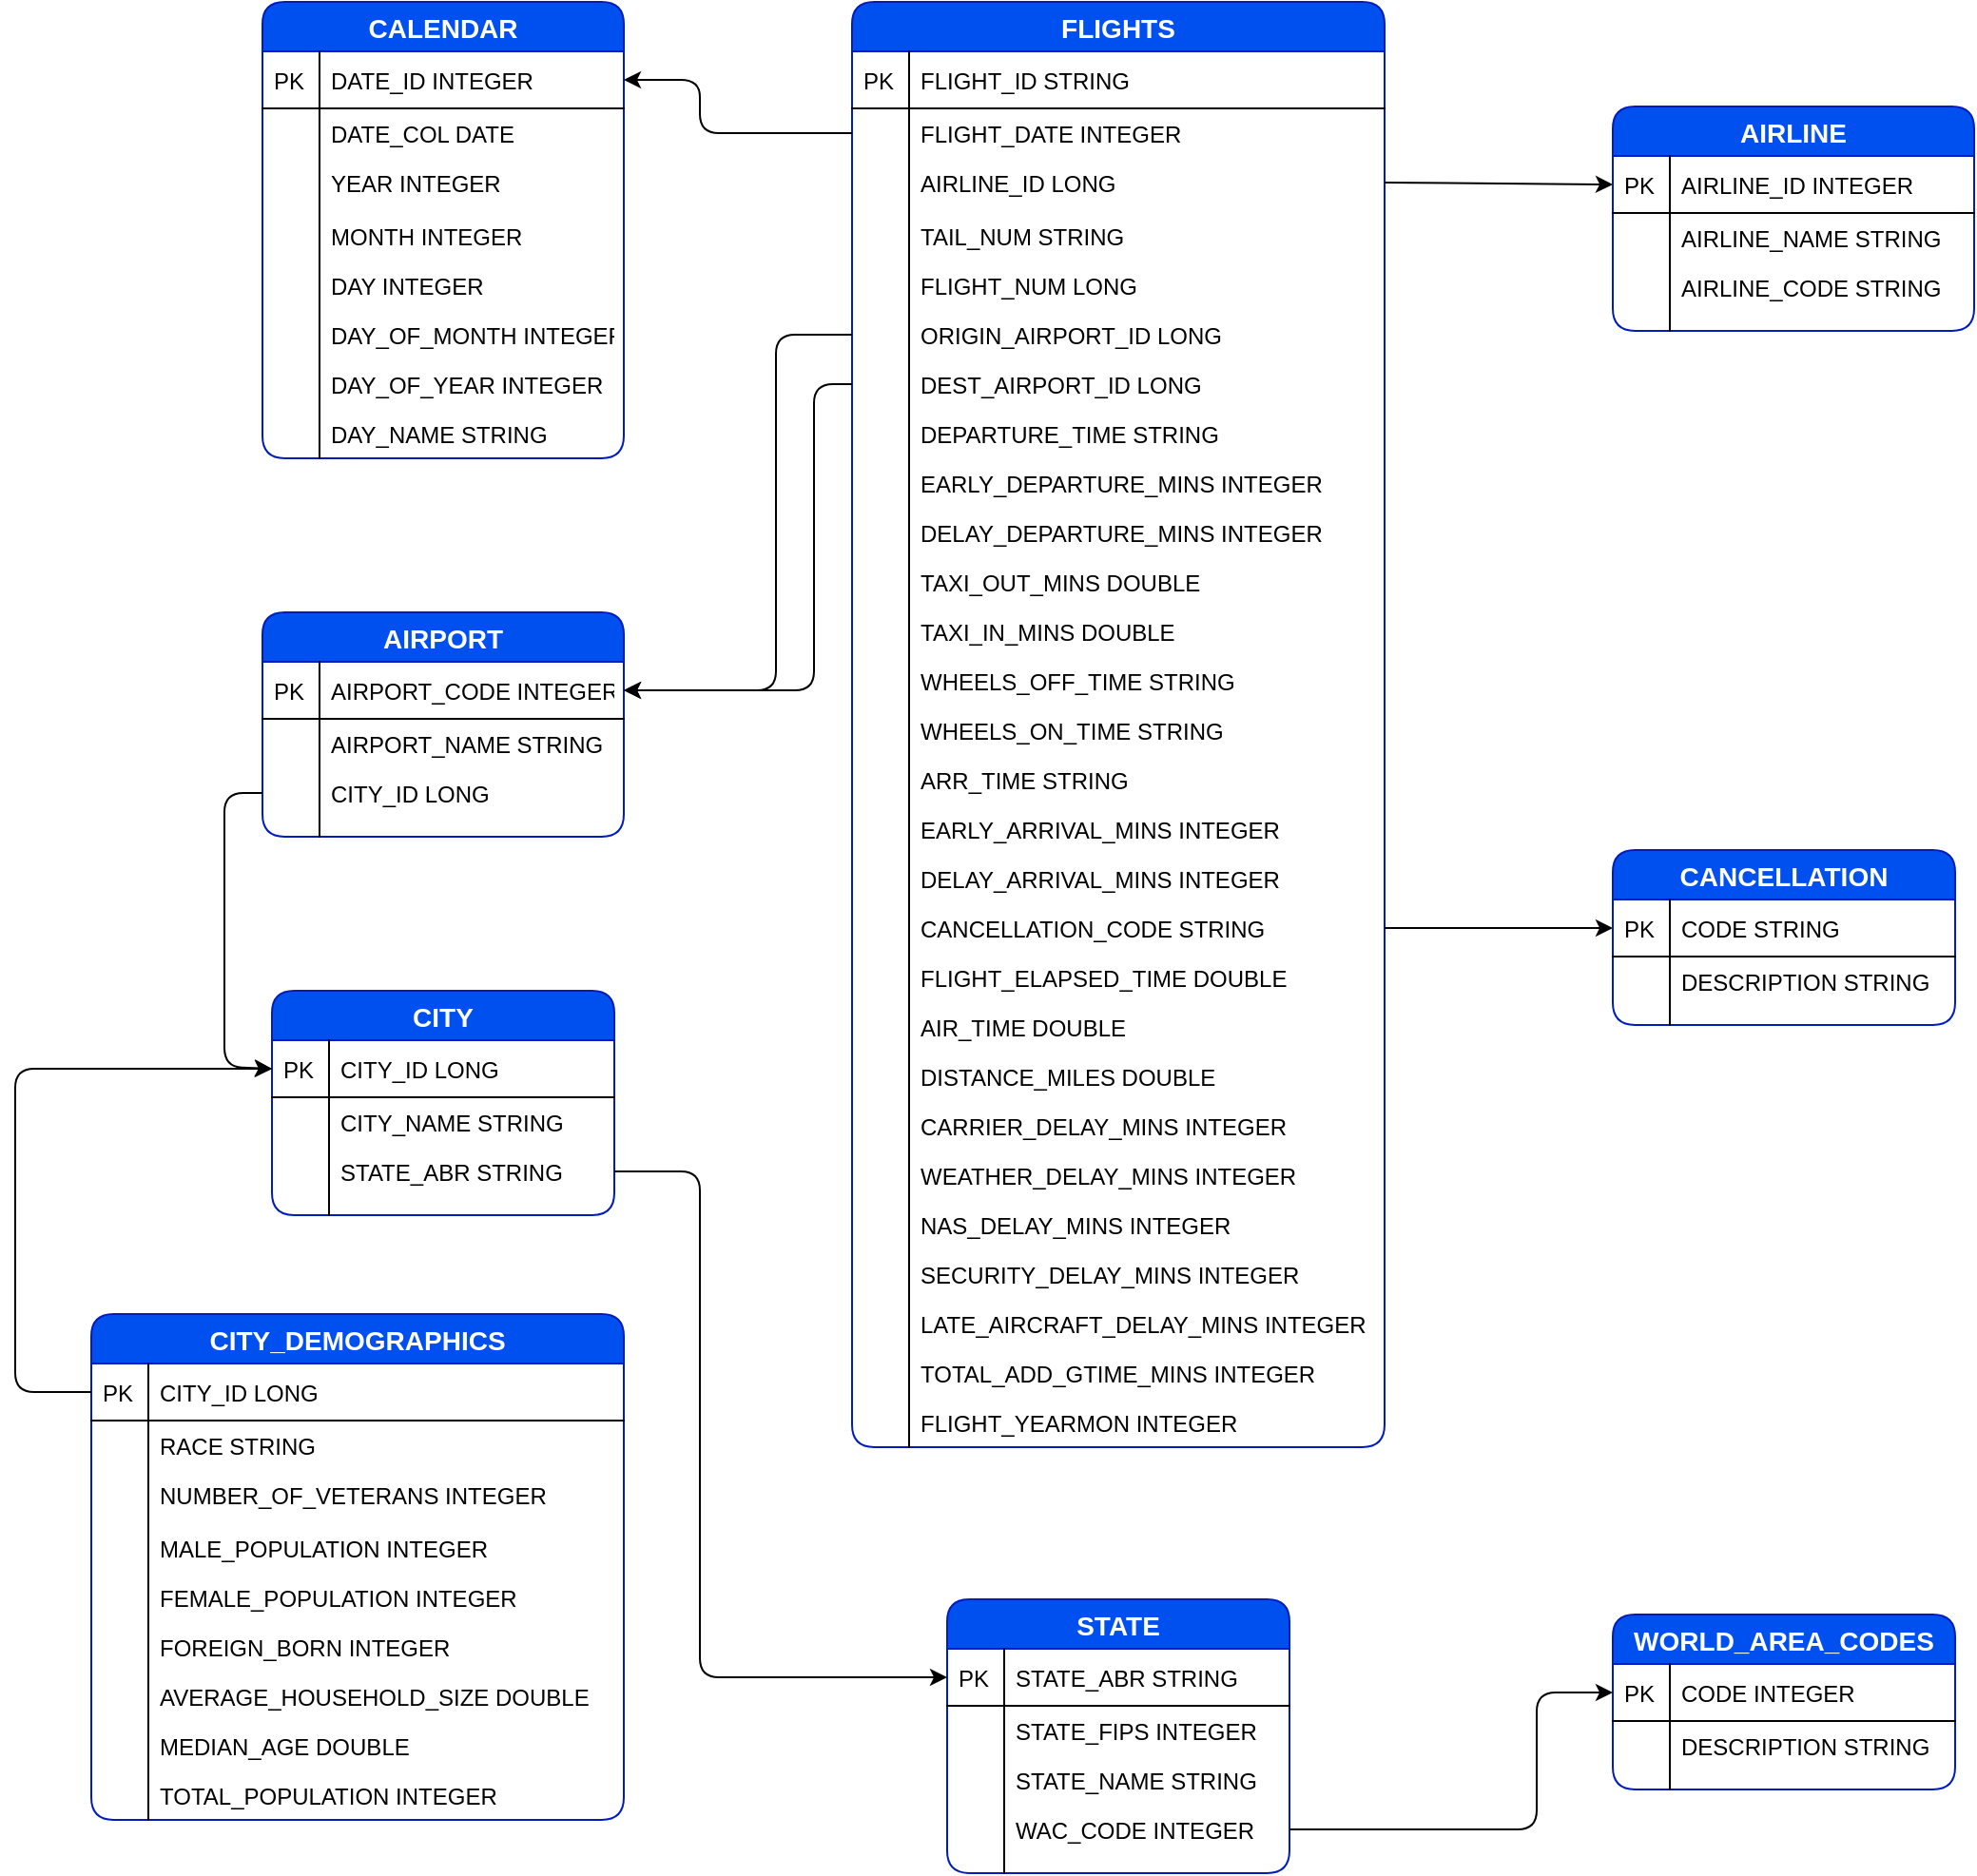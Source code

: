 <mxfile version="12.9.3" type="device"><diagram id="5zx5pg-6Ajo-8VSp6I19" name="Page-1"><mxGraphModel dx="2272" dy="762" grid="1" gridSize="10" guides="1" tooltips="1" connect="1" arrows="1" fold="1" page="1" pageScale="1" pageWidth="850" pageHeight="1100" math="0" shadow="0"><root><mxCell id="0"/><mxCell id="1" parent="0"/><mxCell id="4SJOAsOwFY450TILOnbg-50" value="CALENDAR" style="swimlane;fontStyle=1;childLayout=stackLayout;horizontal=1;startSize=26;horizontalStack=0;resizeParent=1;resizeParentMax=0;resizeLast=0;collapsible=1;marginBottom=0;align=center;fontSize=14;rounded=1;labelBackgroundColor=none;fillColor=#0050ef;strokeColor=#001DBC;fontColor=#ffffff;" vertex="1" parent="1"><mxGeometry x="-310" y="160" width="190" height="240" as="geometry"/></mxCell><mxCell id="4SJOAsOwFY450TILOnbg-51" value="DATE_ID INTEGER" style="shape=partialRectangle;top=0;left=0;right=0;bottom=1;align=left;verticalAlign=middle;fillColor=none;spacingLeft=34;spacingRight=4;overflow=hidden;rotatable=0;points=[[0,0.5],[1,0.5]];portConstraint=eastwest;dropTarget=0;fontStyle=0;fontSize=12;" vertex="1" parent="4SJOAsOwFY450TILOnbg-50"><mxGeometry y="26" width="190" height="30" as="geometry"/></mxCell><mxCell id="4SJOAsOwFY450TILOnbg-52" value="PK" style="shape=partialRectangle;top=0;left=0;bottom=0;fillColor=none;align=left;verticalAlign=middle;spacingLeft=4;spacingRight=4;overflow=hidden;rotatable=0;points=[];portConstraint=eastwest;part=1;fontSize=12;" vertex="1" connectable="0" parent="4SJOAsOwFY450TILOnbg-51"><mxGeometry width="30" height="30" as="geometry"/></mxCell><mxCell id="4SJOAsOwFY450TILOnbg-53" value="DATE_COL DATE" style="shape=partialRectangle;top=0;left=0;right=0;bottom=0;align=left;verticalAlign=top;fillColor=none;spacingLeft=34;spacingRight=4;overflow=hidden;rotatable=0;points=[[0,0.5],[1,0.5]];portConstraint=eastwest;dropTarget=0;fontSize=12;" vertex="1" parent="4SJOAsOwFY450TILOnbg-50"><mxGeometry y="56" width="190" height="26" as="geometry"/></mxCell><mxCell id="4SJOAsOwFY450TILOnbg-54" value="" style="shape=partialRectangle;top=0;left=0;bottom=0;fillColor=none;align=left;verticalAlign=top;spacingLeft=4;spacingRight=4;overflow=hidden;rotatable=0;points=[];portConstraint=eastwest;part=1;fontSize=12;" vertex="1" connectable="0" parent="4SJOAsOwFY450TILOnbg-53"><mxGeometry width="30" height="26" as="geometry"/></mxCell><mxCell id="4SJOAsOwFY450TILOnbg-55" value="YEAR INTEGER" style="shape=partialRectangle;top=0;left=0;right=0;bottom=0;align=left;verticalAlign=top;fillColor=none;spacingLeft=34;spacingRight=4;overflow=hidden;rotatable=0;points=[[0,0.5],[1,0.5]];portConstraint=eastwest;dropTarget=0;fontSize=12;" vertex="1" parent="4SJOAsOwFY450TILOnbg-50"><mxGeometry y="82" width="190" height="26" as="geometry"/></mxCell><mxCell id="4SJOAsOwFY450TILOnbg-56" value="" style="shape=partialRectangle;top=0;left=0;bottom=0;fillColor=none;align=left;verticalAlign=top;spacingLeft=4;spacingRight=4;overflow=hidden;rotatable=0;points=[];portConstraint=eastwest;part=1;fontSize=12;" vertex="1" connectable="0" parent="4SJOAsOwFY450TILOnbg-55"><mxGeometry width="30" height="26" as="geometry"/></mxCell><mxCell id="4SJOAsOwFY450TILOnbg-57" value="" style="shape=partialRectangle;top=0;left=0;right=0;bottom=0;align=left;verticalAlign=top;fillColor=none;spacingLeft=34;spacingRight=4;overflow=hidden;rotatable=0;points=[[0,0.5],[1,0.5]];portConstraint=eastwest;dropTarget=0;fontSize=12;" vertex="1" parent="4SJOAsOwFY450TILOnbg-50"><mxGeometry y="108" width="190" height="2" as="geometry"/></mxCell><mxCell id="4SJOAsOwFY450TILOnbg-58" value="" style="shape=partialRectangle;top=0;left=0;bottom=0;fillColor=none;align=left;verticalAlign=top;spacingLeft=4;spacingRight=4;overflow=hidden;rotatable=0;points=[];portConstraint=eastwest;part=1;fontSize=12;" vertex="1" connectable="0" parent="4SJOAsOwFY450TILOnbg-57"><mxGeometry width="30" height="2" as="geometry"/></mxCell><mxCell id="4SJOAsOwFY450TILOnbg-59" value="MONTH INTEGER" style="shape=partialRectangle;top=0;left=0;right=0;bottom=0;align=left;verticalAlign=top;fillColor=none;spacingLeft=34;spacingRight=4;overflow=hidden;rotatable=0;points=[[0,0.5],[1,0.5]];portConstraint=eastwest;dropTarget=0;fontSize=12;" vertex="1" parent="4SJOAsOwFY450TILOnbg-50"><mxGeometry y="110" width="190" height="26" as="geometry"/></mxCell><mxCell id="4SJOAsOwFY450TILOnbg-60" value="" style="shape=partialRectangle;top=0;left=0;bottom=0;fillColor=none;align=left;verticalAlign=top;spacingLeft=4;spacingRight=4;overflow=hidden;rotatable=0;points=[];portConstraint=eastwest;part=1;fontSize=12;" vertex="1" connectable="0" parent="4SJOAsOwFY450TILOnbg-59"><mxGeometry width="30" height="26" as="geometry"/></mxCell><mxCell id="4SJOAsOwFY450TILOnbg-61" value="DAY INTEGER" style="shape=partialRectangle;top=0;left=0;right=0;bottom=0;align=left;verticalAlign=top;fillColor=none;spacingLeft=34;spacingRight=4;overflow=hidden;rotatable=0;points=[[0,0.5],[1,0.5]];portConstraint=eastwest;dropTarget=0;fontSize=12;" vertex="1" parent="4SJOAsOwFY450TILOnbg-50"><mxGeometry y="136" width="190" height="26" as="geometry"/></mxCell><mxCell id="4SJOAsOwFY450TILOnbg-62" value="" style="shape=partialRectangle;top=0;left=0;bottom=0;fillColor=none;align=left;verticalAlign=top;spacingLeft=4;spacingRight=4;overflow=hidden;rotatable=0;points=[];portConstraint=eastwest;part=1;fontSize=12;" vertex="1" connectable="0" parent="4SJOAsOwFY450TILOnbg-61"><mxGeometry width="30" height="26" as="geometry"/></mxCell><mxCell id="4SJOAsOwFY450TILOnbg-63" value="DAY_OF_MONTH INTEGER" style="shape=partialRectangle;top=0;left=0;right=0;bottom=0;align=left;verticalAlign=top;fillColor=none;spacingLeft=34;spacingRight=4;overflow=hidden;rotatable=0;points=[[0,0.5],[1,0.5]];portConstraint=eastwest;dropTarget=0;fontSize=12;" vertex="1" parent="4SJOAsOwFY450TILOnbg-50"><mxGeometry y="162" width="190" height="26" as="geometry"/></mxCell><mxCell id="4SJOAsOwFY450TILOnbg-64" value="" style="shape=partialRectangle;top=0;left=0;bottom=0;fillColor=none;align=left;verticalAlign=top;spacingLeft=4;spacingRight=4;overflow=hidden;rotatable=0;points=[];portConstraint=eastwest;part=1;fontSize=12;" vertex="1" connectable="0" parent="4SJOAsOwFY450TILOnbg-63"><mxGeometry width="30" height="26" as="geometry"/></mxCell><mxCell id="4SJOAsOwFY450TILOnbg-65" value="DAY_OF_YEAR INTEGER" style="shape=partialRectangle;top=0;left=0;right=0;bottom=0;align=left;verticalAlign=top;fillColor=none;spacingLeft=34;spacingRight=4;overflow=hidden;rotatable=0;points=[[0,0.5],[1,0.5]];portConstraint=eastwest;dropTarget=0;fontSize=12;" vertex="1" parent="4SJOAsOwFY450TILOnbg-50"><mxGeometry y="188" width="190" height="26" as="geometry"/></mxCell><mxCell id="4SJOAsOwFY450TILOnbg-66" value="" style="shape=partialRectangle;top=0;left=0;bottom=0;fillColor=none;align=left;verticalAlign=top;spacingLeft=4;spacingRight=4;overflow=hidden;rotatable=0;points=[];portConstraint=eastwest;part=1;fontSize=12;" vertex="1" connectable="0" parent="4SJOAsOwFY450TILOnbg-65"><mxGeometry width="30" height="26" as="geometry"/></mxCell><mxCell id="4SJOAsOwFY450TILOnbg-67" value="DAY_NAME STRING" style="shape=partialRectangle;top=0;left=0;right=0;bottom=0;align=left;verticalAlign=top;fillColor=none;spacingLeft=34;spacingRight=4;overflow=hidden;rotatable=0;points=[[0,0.5],[1,0.5]];portConstraint=eastwest;dropTarget=0;fontSize=12;" vertex="1" parent="4SJOAsOwFY450TILOnbg-50"><mxGeometry y="214" width="190" height="26" as="geometry"/></mxCell><mxCell id="4SJOAsOwFY450TILOnbg-68" value="" style="shape=partialRectangle;top=0;left=0;bottom=0;fillColor=none;align=left;verticalAlign=top;spacingLeft=4;spacingRight=4;overflow=hidden;rotatable=0;points=[];portConstraint=eastwest;part=1;fontSize=12;" vertex="1" connectable="0" parent="4SJOAsOwFY450TILOnbg-67"><mxGeometry width="30" height="26" as="geometry"/></mxCell><mxCell id="4SJOAsOwFY450TILOnbg-90" value="FLIGHTS" style="swimlane;fontStyle=1;childLayout=stackLayout;horizontal=1;startSize=26;horizontalStack=0;resizeParent=1;resizeParentMax=0;resizeLast=0;collapsible=1;marginBottom=0;align=center;fontSize=14;rounded=1;labelBackgroundColor=none;fillColor=#0050ef;strokeColor=#001DBC;fontColor=#ffffff;" vertex="1" parent="1"><mxGeometry y="160" width="280" height="760" as="geometry"/></mxCell><mxCell id="4SJOAsOwFY450TILOnbg-91" value="FLIGHT_ID STRING" style="shape=partialRectangle;top=0;left=0;right=0;bottom=1;align=left;verticalAlign=middle;fillColor=none;spacingLeft=34;spacingRight=4;overflow=hidden;rotatable=0;points=[[0,0.5],[1,0.5]];portConstraint=eastwest;dropTarget=0;fontStyle=0;fontSize=12;" vertex="1" parent="4SJOAsOwFY450TILOnbg-90"><mxGeometry y="26" width="280" height="30" as="geometry"/></mxCell><mxCell id="4SJOAsOwFY450TILOnbg-92" value="PK" style="shape=partialRectangle;top=0;left=0;bottom=0;fillColor=none;align=left;verticalAlign=middle;spacingLeft=4;spacingRight=4;overflow=hidden;rotatable=0;points=[];portConstraint=eastwest;part=1;fontSize=12;" vertex="1" connectable="0" parent="4SJOAsOwFY450TILOnbg-91"><mxGeometry width="30" height="30" as="geometry"/></mxCell><mxCell id="4SJOAsOwFY450TILOnbg-93" value="FLIGHT_DATE INTEGER" style="shape=partialRectangle;top=0;left=0;right=0;bottom=0;align=left;verticalAlign=top;fillColor=none;spacingLeft=34;spacingRight=4;overflow=hidden;rotatable=0;points=[[0,0.5],[1,0.5]];portConstraint=eastwest;dropTarget=0;fontSize=12;" vertex="1" parent="4SJOAsOwFY450TILOnbg-90"><mxGeometry y="56" width="280" height="26" as="geometry"/></mxCell><mxCell id="4SJOAsOwFY450TILOnbg-94" value="" style="shape=partialRectangle;top=0;left=0;bottom=0;fillColor=none;align=left;verticalAlign=top;spacingLeft=4;spacingRight=4;overflow=hidden;rotatable=0;points=[];portConstraint=eastwest;part=1;fontSize=12;" vertex="1" connectable="0" parent="4SJOAsOwFY450TILOnbg-93"><mxGeometry width="30" height="26" as="geometry"/></mxCell><mxCell id="4SJOAsOwFY450TILOnbg-95" value="AIRLINE_ID LONG" style="shape=partialRectangle;top=0;left=0;right=0;bottom=0;align=left;verticalAlign=top;fillColor=none;spacingLeft=34;spacingRight=4;overflow=hidden;rotatable=0;points=[[0,0.5],[1,0.5]];portConstraint=eastwest;dropTarget=0;fontSize=12;" vertex="1" parent="4SJOAsOwFY450TILOnbg-90"><mxGeometry y="82" width="280" height="26" as="geometry"/></mxCell><mxCell id="4SJOAsOwFY450TILOnbg-96" value="" style="shape=partialRectangle;top=0;left=0;bottom=0;fillColor=none;align=left;verticalAlign=top;spacingLeft=4;spacingRight=4;overflow=hidden;rotatable=0;points=[];portConstraint=eastwest;part=1;fontSize=12;" vertex="1" connectable="0" parent="4SJOAsOwFY450TILOnbg-95"><mxGeometry width="30" height="26" as="geometry"/></mxCell><mxCell id="4SJOAsOwFY450TILOnbg-97" value="" style="shape=partialRectangle;top=0;left=0;right=0;bottom=0;align=left;verticalAlign=top;fillColor=none;spacingLeft=34;spacingRight=4;overflow=hidden;rotatable=0;points=[[0,0.5],[1,0.5]];portConstraint=eastwest;dropTarget=0;fontSize=12;" vertex="1" parent="4SJOAsOwFY450TILOnbg-90"><mxGeometry y="108" width="280" height="2" as="geometry"/></mxCell><mxCell id="4SJOAsOwFY450TILOnbg-98" value="" style="shape=partialRectangle;top=0;left=0;bottom=0;fillColor=none;align=left;verticalAlign=top;spacingLeft=4;spacingRight=4;overflow=hidden;rotatable=0;points=[];portConstraint=eastwest;part=1;fontSize=12;" vertex="1" connectable="0" parent="4SJOAsOwFY450TILOnbg-97"><mxGeometry width="30" height="2" as="geometry"/></mxCell><mxCell id="4SJOAsOwFY450TILOnbg-99" value="TAIL_NUM STRING" style="shape=partialRectangle;top=0;left=0;right=0;bottom=0;align=left;verticalAlign=top;fillColor=none;spacingLeft=34;spacingRight=4;overflow=hidden;rotatable=0;points=[[0,0.5],[1,0.5]];portConstraint=eastwest;dropTarget=0;fontSize=12;" vertex="1" parent="4SJOAsOwFY450TILOnbg-90"><mxGeometry y="110" width="280" height="26" as="geometry"/></mxCell><mxCell id="4SJOAsOwFY450TILOnbg-100" value="" style="shape=partialRectangle;top=0;left=0;bottom=0;fillColor=none;align=left;verticalAlign=top;spacingLeft=4;spacingRight=4;overflow=hidden;rotatable=0;points=[];portConstraint=eastwest;part=1;fontSize=12;" vertex="1" connectable="0" parent="4SJOAsOwFY450TILOnbg-99"><mxGeometry width="30" height="26" as="geometry"/></mxCell><mxCell id="4SJOAsOwFY450TILOnbg-101" value="FLIGHT_NUM LONG" style="shape=partialRectangle;top=0;left=0;right=0;bottom=0;align=left;verticalAlign=top;fillColor=none;spacingLeft=34;spacingRight=4;overflow=hidden;rotatable=0;points=[[0,0.5],[1,0.5]];portConstraint=eastwest;dropTarget=0;fontSize=12;" vertex="1" parent="4SJOAsOwFY450TILOnbg-90"><mxGeometry y="136" width="280" height="26" as="geometry"/></mxCell><mxCell id="4SJOAsOwFY450TILOnbg-102" value="" style="shape=partialRectangle;top=0;left=0;bottom=0;fillColor=none;align=left;verticalAlign=top;spacingLeft=4;spacingRight=4;overflow=hidden;rotatable=0;points=[];portConstraint=eastwest;part=1;fontSize=12;" vertex="1" connectable="0" parent="4SJOAsOwFY450TILOnbg-101"><mxGeometry width="30" height="26" as="geometry"/></mxCell><mxCell id="4SJOAsOwFY450TILOnbg-103" value="ORIGIN_AIRPORT_ID LONG" style="shape=partialRectangle;top=0;left=0;right=0;bottom=0;align=left;verticalAlign=top;fillColor=none;spacingLeft=34;spacingRight=4;overflow=hidden;rotatable=0;points=[[0,0.5],[1,0.5]];portConstraint=eastwest;dropTarget=0;fontSize=12;" vertex="1" parent="4SJOAsOwFY450TILOnbg-90"><mxGeometry y="162" width="280" height="26" as="geometry"/></mxCell><mxCell id="4SJOAsOwFY450TILOnbg-104" value="" style="shape=partialRectangle;top=0;left=0;bottom=0;fillColor=none;align=left;verticalAlign=top;spacingLeft=4;spacingRight=4;overflow=hidden;rotatable=0;points=[];portConstraint=eastwest;part=1;fontSize=12;" vertex="1" connectable="0" parent="4SJOAsOwFY450TILOnbg-103"><mxGeometry width="30" height="26" as="geometry"/></mxCell><mxCell id="4SJOAsOwFY450TILOnbg-105" value="DEST_AIRPORT_ID LONG" style="shape=partialRectangle;top=0;left=0;right=0;bottom=0;align=left;verticalAlign=top;fillColor=none;spacingLeft=34;spacingRight=4;overflow=hidden;rotatable=0;points=[[0,0.5],[1,0.5]];portConstraint=eastwest;dropTarget=0;fontSize=12;" vertex="1" parent="4SJOAsOwFY450TILOnbg-90"><mxGeometry y="188" width="280" height="26" as="geometry"/></mxCell><mxCell id="4SJOAsOwFY450TILOnbg-106" value="" style="shape=partialRectangle;top=0;left=0;bottom=0;fillColor=none;align=left;verticalAlign=top;spacingLeft=4;spacingRight=4;overflow=hidden;rotatable=0;points=[];portConstraint=eastwest;part=1;fontSize=12;" vertex="1" connectable="0" parent="4SJOAsOwFY450TILOnbg-105"><mxGeometry width="30" height="26" as="geometry"/></mxCell><mxCell id="4SJOAsOwFY450TILOnbg-107" value="DEPARTURE_TIME STRING" style="shape=partialRectangle;top=0;left=0;right=0;bottom=0;align=left;verticalAlign=top;fillColor=none;spacingLeft=34;spacingRight=4;overflow=hidden;rotatable=0;points=[[0,0.5],[1,0.5]];portConstraint=eastwest;dropTarget=0;fontSize=12;" vertex="1" parent="4SJOAsOwFY450TILOnbg-90"><mxGeometry y="214" width="280" height="26" as="geometry"/></mxCell><mxCell id="4SJOAsOwFY450TILOnbg-108" value="" style="shape=partialRectangle;top=0;left=0;bottom=0;fillColor=none;align=left;verticalAlign=top;spacingLeft=4;spacingRight=4;overflow=hidden;rotatable=0;points=[];portConstraint=eastwest;part=1;fontSize=12;" vertex="1" connectable="0" parent="4SJOAsOwFY450TILOnbg-107"><mxGeometry width="30" height="26" as="geometry"/></mxCell><mxCell id="4SJOAsOwFY450TILOnbg-109" value="EARLY_DEPARTURE_MINS INTEGER" style="shape=partialRectangle;top=0;left=0;right=0;bottom=0;align=left;verticalAlign=top;fillColor=none;spacingLeft=34;spacingRight=4;overflow=hidden;rotatable=0;points=[[0,0.5],[1,0.5]];portConstraint=eastwest;dropTarget=0;fontSize=12;" vertex="1" parent="4SJOAsOwFY450TILOnbg-90"><mxGeometry y="240" width="280" height="26" as="geometry"/></mxCell><mxCell id="4SJOAsOwFY450TILOnbg-110" value="" style="shape=partialRectangle;top=0;left=0;bottom=0;fillColor=none;align=left;verticalAlign=top;spacingLeft=4;spacingRight=4;overflow=hidden;rotatable=0;points=[];portConstraint=eastwest;part=1;fontSize=12;" vertex="1" connectable="0" parent="4SJOAsOwFY450TILOnbg-109"><mxGeometry width="30" height="26" as="geometry"/></mxCell><mxCell id="4SJOAsOwFY450TILOnbg-132" value="DELAY_DEPARTURE_MINS INTEGER" style="shape=partialRectangle;top=0;left=0;right=0;bottom=0;align=left;verticalAlign=top;fillColor=none;spacingLeft=34;spacingRight=4;overflow=hidden;rotatable=0;points=[[0,0.5],[1,0.5]];portConstraint=eastwest;dropTarget=0;fontSize=12;" vertex="1" parent="4SJOAsOwFY450TILOnbg-90"><mxGeometry y="266" width="280" height="26" as="geometry"/></mxCell><mxCell id="4SJOAsOwFY450TILOnbg-133" value="" style="shape=partialRectangle;top=0;left=0;bottom=0;fillColor=none;align=left;verticalAlign=top;spacingLeft=4;spacingRight=4;overflow=hidden;rotatable=0;points=[];portConstraint=eastwest;part=1;fontSize=12;" vertex="1" connectable="0" parent="4SJOAsOwFY450TILOnbg-132"><mxGeometry width="30" height="26" as="geometry"/></mxCell><mxCell id="4SJOAsOwFY450TILOnbg-134" value="TAXI_OUT_MINS DOUBLE" style="shape=partialRectangle;top=0;left=0;right=0;bottom=0;align=left;verticalAlign=top;fillColor=none;spacingLeft=34;spacingRight=4;overflow=hidden;rotatable=0;points=[[0,0.5],[1,0.5]];portConstraint=eastwest;dropTarget=0;fontSize=12;" vertex="1" parent="4SJOAsOwFY450TILOnbg-90"><mxGeometry y="292" width="280" height="26" as="geometry"/></mxCell><mxCell id="4SJOAsOwFY450TILOnbg-135" value="" style="shape=partialRectangle;top=0;left=0;bottom=0;fillColor=none;align=left;verticalAlign=top;spacingLeft=4;spacingRight=4;overflow=hidden;rotatable=0;points=[];portConstraint=eastwest;part=1;fontSize=12;" vertex="1" connectable="0" parent="4SJOAsOwFY450TILOnbg-134"><mxGeometry width="30" height="26" as="geometry"/></mxCell><mxCell id="4SJOAsOwFY450TILOnbg-136" value="TAXI_IN_MINS DOUBLE" style="shape=partialRectangle;top=0;left=0;right=0;bottom=0;align=left;verticalAlign=top;fillColor=none;spacingLeft=34;spacingRight=4;overflow=hidden;rotatable=0;points=[[0,0.5],[1,0.5]];portConstraint=eastwest;dropTarget=0;fontSize=12;" vertex="1" parent="4SJOAsOwFY450TILOnbg-90"><mxGeometry y="318" width="280" height="26" as="geometry"/></mxCell><mxCell id="4SJOAsOwFY450TILOnbg-137" value="" style="shape=partialRectangle;top=0;left=0;bottom=0;fillColor=none;align=left;verticalAlign=top;spacingLeft=4;spacingRight=4;overflow=hidden;rotatable=0;points=[];portConstraint=eastwest;part=1;fontSize=12;" vertex="1" connectable="0" parent="4SJOAsOwFY450TILOnbg-136"><mxGeometry width="30" height="26" as="geometry"/></mxCell><mxCell id="4SJOAsOwFY450TILOnbg-138" value="WHEELS_OFF_TIME STRING" style="shape=partialRectangle;top=0;left=0;right=0;bottom=0;align=left;verticalAlign=top;fillColor=none;spacingLeft=34;spacingRight=4;overflow=hidden;rotatable=0;points=[[0,0.5],[1,0.5]];portConstraint=eastwest;dropTarget=0;fontSize=12;" vertex="1" parent="4SJOAsOwFY450TILOnbg-90"><mxGeometry y="344" width="280" height="26" as="geometry"/></mxCell><mxCell id="4SJOAsOwFY450TILOnbg-139" value="" style="shape=partialRectangle;top=0;left=0;bottom=0;fillColor=none;align=left;verticalAlign=top;spacingLeft=4;spacingRight=4;overflow=hidden;rotatable=0;points=[];portConstraint=eastwest;part=1;fontSize=12;" vertex="1" connectable="0" parent="4SJOAsOwFY450TILOnbg-138"><mxGeometry width="30" height="26" as="geometry"/></mxCell><mxCell id="4SJOAsOwFY450TILOnbg-140" value="WHEELS_ON_TIME STRING" style="shape=partialRectangle;top=0;left=0;right=0;bottom=0;align=left;verticalAlign=top;fillColor=none;spacingLeft=34;spacingRight=4;overflow=hidden;rotatable=0;points=[[0,0.5],[1,0.5]];portConstraint=eastwest;dropTarget=0;fontSize=12;" vertex="1" parent="4SJOAsOwFY450TILOnbg-90"><mxGeometry y="370" width="280" height="26" as="geometry"/></mxCell><mxCell id="4SJOAsOwFY450TILOnbg-141" value="" style="shape=partialRectangle;top=0;left=0;bottom=0;fillColor=none;align=left;verticalAlign=top;spacingLeft=4;spacingRight=4;overflow=hidden;rotatable=0;points=[];portConstraint=eastwest;part=1;fontSize=12;" vertex="1" connectable="0" parent="4SJOAsOwFY450TILOnbg-140"><mxGeometry width="30" height="26" as="geometry"/></mxCell><mxCell id="4SJOAsOwFY450TILOnbg-142" value="ARR_TIME STRING" style="shape=partialRectangle;top=0;left=0;right=0;bottom=0;align=left;verticalAlign=top;fillColor=none;spacingLeft=34;spacingRight=4;overflow=hidden;rotatable=0;points=[[0,0.5],[1,0.5]];portConstraint=eastwest;dropTarget=0;fontSize=12;" vertex="1" parent="4SJOAsOwFY450TILOnbg-90"><mxGeometry y="396" width="280" height="26" as="geometry"/></mxCell><mxCell id="4SJOAsOwFY450TILOnbg-143" value="" style="shape=partialRectangle;top=0;left=0;bottom=0;fillColor=none;align=left;verticalAlign=top;spacingLeft=4;spacingRight=4;overflow=hidden;rotatable=0;points=[];portConstraint=eastwest;part=1;fontSize=12;" vertex="1" connectable="0" parent="4SJOAsOwFY450TILOnbg-142"><mxGeometry width="30" height="26" as="geometry"/></mxCell><mxCell id="4SJOAsOwFY450TILOnbg-144" value="EARLY_ARRIVAL_MINS INTEGER" style="shape=partialRectangle;top=0;left=0;right=0;bottom=0;align=left;verticalAlign=top;fillColor=none;spacingLeft=34;spacingRight=4;overflow=hidden;rotatable=0;points=[[0,0.5],[1,0.5]];portConstraint=eastwest;dropTarget=0;fontSize=12;" vertex="1" parent="4SJOAsOwFY450TILOnbg-90"><mxGeometry y="422" width="280" height="26" as="geometry"/></mxCell><mxCell id="4SJOAsOwFY450TILOnbg-145" value="" style="shape=partialRectangle;top=0;left=0;bottom=0;fillColor=none;align=left;verticalAlign=top;spacingLeft=4;spacingRight=4;overflow=hidden;rotatable=0;points=[];portConstraint=eastwest;part=1;fontSize=12;" vertex="1" connectable="0" parent="4SJOAsOwFY450TILOnbg-144"><mxGeometry width="30" height="26" as="geometry"/></mxCell><mxCell id="4SJOAsOwFY450TILOnbg-146" value="DELAY_ARRIVAL_MINS INTEGER" style="shape=partialRectangle;top=0;left=0;right=0;bottom=0;align=left;verticalAlign=top;fillColor=none;spacingLeft=34;spacingRight=4;overflow=hidden;rotatable=0;points=[[0,0.5],[1,0.5]];portConstraint=eastwest;dropTarget=0;fontSize=12;" vertex="1" parent="4SJOAsOwFY450TILOnbg-90"><mxGeometry y="448" width="280" height="26" as="geometry"/></mxCell><mxCell id="4SJOAsOwFY450TILOnbg-147" value="" style="shape=partialRectangle;top=0;left=0;bottom=0;fillColor=none;align=left;verticalAlign=top;spacingLeft=4;spacingRight=4;overflow=hidden;rotatable=0;points=[];portConstraint=eastwest;part=1;fontSize=12;" vertex="1" connectable="0" parent="4SJOAsOwFY450TILOnbg-146"><mxGeometry width="30" height="26" as="geometry"/></mxCell><mxCell id="4SJOAsOwFY450TILOnbg-148" value="CANCELLATION_CODE STRING" style="shape=partialRectangle;top=0;left=0;right=0;bottom=0;align=left;verticalAlign=top;fillColor=none;spacingLeft=34;spacingRight=4;overflow=hidden;rotatable=0;points=[[0,0.5],[1,0.5]];portConstraint=eastwest;dropTarget=0;fontSize=12;" vertex="1" parent="4SJOAsOwFY450TILOnbg-90"><mxGeometry y="474" width="280" height="26" as="geometry"/></mxCell><mxCell id="4SJOAsOwFY450TILOnbg-149" value="" style="shape=partialRectangle;top=0;left=0;bottom=0;fillColor=none;align=left;verticalAlign=top;spacingLeft=4;spacingRight=4;overflow=hidden;rotatable=0;points=[];portConstraint=eastwest;part=1;fontSize=12;" vertex="1" connectable="0" parent="4SJOAsOwFY450TILOnbg-148"><mxGeometry width="30" height="26" as="geometry"/></mxCell><mxCell id="4SJOAsOwFY450TILOnbg-150" value="FLIGHT_ELAPSED_TIME DOUBLE" style="shape=partialRectangle;top=0;left=0;right=0;bottom=0;align=left;verticalAlign=top;fillColor=none;spacingLeft=34;spacingRight=4;overflow=hidden;rotatable=0;points=[[0,0.5],[1,0.5]];portConstraint=eastwest;dropTarget=0;fontSize=12;" vertex="1" parent="4SJOAsOwFY450TILOnbg-90"><mxGeometry y="500" width="280" height="26" as="geometry"/></mxCell><mxCell id="4SJOAsOwFY450TILOnbg-151" value="" style="shape=partialRectangle;top=0;left=0;bottom=0;fillColor=none;align=left;verticalAlign=top;spacingLeft=4;spacingRight=4;overflow=hidden;rotatable=0;points=[];portConstraint=eastwest;part=1;fontSize=12;" vertex="1" connectable="0" parent="4SJOAsOwFY450TILOnbg-150"><mxGeometry width="30" height="26" as="geometry"/></mxCell><mxCell id="4SJOAsOwFY450TILOnbg-152" value="AIR_TIME DOUBLE" style="shape=partialRectangle;top=0;left=0;right=0;bottom=0;align=left;verticalAlign=top;fillColor=none;spacingLeft=34;spacingRight=4;overflow=hidden;rotatable=0;points=[[0,0.5],[1,0.5]];portConstraint=eastwest;dropTarget=0;fontSize=12;" vertex="1" parent="4SJOAsOwFY450TILOnbg-90"><mxGeometry y="526" width="280" height="26" as="geometry"/></mxCell><mxCell id="4SJOAsOwFY450TILOnbg-153" value="" style="shape=partialRectangle;top=0;left=0;bottom=0;fillColor=none;align=left;verticalAlign=top;spacingLeft=4;spacingRight=4;overflow=hidden;rotatable=0;points=[];portConstraint=eastwest;part=1;fontSize=12;" vertex="1" connectable="0" parent="4SJOAsOwFY450TILOnbg-152"><mxGeometry width="30" height="26" as="geometry"/></mxCell><mxCell id="4SJOAsOwFY450TILOnbg-154" value="DISTANCE_MILES DOUBLE" style="shape=partialRectangle;top=0;left=0;right=0;bottom=0;align=left;verticalAlign=top;fillColor=none;spacingLeft=34;spacingRight=4;overflow=hidden;rotatable=0;points=[[0,0.5],[1,0.5]];portConstraint=eastwest;dropTarget=0;fontSize=12;" vertex="1" parent="4SJOAsOwFY450TILOnbg-90"><mxGeometry y="552" width="280" height="26" as="geometry"/></mxCell><mxCell id="4SJOAsOwFY450TILOnbg-155" value="" style="shape=partialRectangle;top=0;left=0;bottom=0;fillColor=none;align=left;verticalAlign=top;spacingLeft=4;spacingRight=4;overflow=hidden;rotatable=0;points=[];portConstraint=eastwest;part=1;fontSize=12;" vertex="1" connectable="0" parent="4SJOAsOwFY450TILOnbg-154"><mxGeometry width="30" height="26" as="geometry"/></mxCell><mxCell id="4SJOAsOwFY450TILOnbg-156" value="CARRIER_DELAY_MINS INTEGER" style="shape=partialRectangle;top=0;left=0;right=0;bottom=0;align=left;verticalAlign=top;fillColor=none;spacingLeft=34;spacingRight=4;overflow=hidden;rotatable=0;points=[[0,0.5],[1,0.5]];portConstraint=eastwest;dropTarget=0;fontSize=12;" vertex="1" parent="4SJOAsOwFY450TILOnbg-90"><mxGeometry y="578" width="280" height="26" as="geometry"/></mxCell><mxCell id="4SJOAsOwFY450TILOnbg-157" value="" style="shape=partialRectangle;top=0;left=0;bottom=0;fillColor=none;align=left;verticalAlign=top;spacingLeft=4;spacingRight=4;overflow=hidden;rotatable=0;points=[];portConstraint=eastwest;part=1;fontSize=12;" vertex="1" connectable="0" parent="4SJOAsOwFY450TILOnbg-156"><mxGeometry width="30" height="26" as="geometry"/></mxCell><mxCell id="4SJOAsOwFY450TILOnbg-158" value="WEATHER_DELAY_MINS INTEGER" style="shape=partialRectangle;top=0;left=0;right=0;bottom=0;align=left;verticalAlign=top;fillColor=none;spacingLeft=34;spacingRight=4;overflow=hidden;rotatable=0;points=[[0,0.5],[1,0.5]];portConstraint=eastwest;dropTarget=0;fontSize=12;" vertex="1" parent="4SJOAsOwFY450TILOnbg-90"><mxGeometry y="604" width="280" height="26" as="geometry"/></mxCell><mxCell id="4SJOAsOwFY450TILOnbg-159" value="" style="shape=partialRectangle;top=0;left=0;bottom=0;fillColor=none;align=left;verticalAlign=top;spacingLeft=4;spacingRight=4;overflow=hidden;rotatable=0;points=[];portConstraint=eastwest;part=1;fontSize=12;" vertex="1" connectable="0" parent="4SJOAsOwFY450TILOnbg-158"><mxGeometry width="30" height="26" as="geometry"/></mxCell><mxCell id="4SJOAsOwFY450TILOnbg-160" value="NAS_DELAY_MINS INTEGER" style="shape=partialRectangle;top=0;left=0;right=0;bottom=0;align=left;verticalAlign=top;fillColor=none;spacingLeft=34;spacingRight=4;overflow=hidden;rotatable=0;points=[[0,0.5],[1,0.5]];portConstraint=eastwest;dropTarget=0;fontSize=12;" vertex="1" parent="4SJOAsOwFY450TILOnbg-90"><mxGeometry y="630" width="280" height="26" as="geometry"/></mxCell><mxCell id="4SJOAsOwFY450TILOnbg-161" value="" style="shape=partialRectangle;top=0;left=0;bottom=0;fillColor=none;align=left;verticalAlign=top;spacingLeft=4;spacingRight=4;overflow=hidden;rotatable=0;points=[];portConstraint=eastwest;part=1;fontSize=12;" vertex="1" connectable="0" parent="4SJOAsOwFY450TILOnbg-160"><mxGeometry width="30" height="26" as="geometry"/></mxCell><mxCell id="4SJOAsOwFY450TILOnbg-162" value="SECURITY_DELAY_MINS INTEGER" style="shape=partialRectangle;top=0;left=0;right=0;bottom=0;align=left;verticalAlign=top;fillColor=none;spacingLeft=34;spacingRight=4;overflow=hidden;rotatable=0;points=[[0,0.5],[1,0.5]];portConstraint=eastwest;dropTarget=0;fontSize=12;" vertex="1" parent="4SJOAsOwFY450TILOnbg-90"><mxGeometry y="656" width="280" height="26" as="geometry"/></mxCell><mxCell id="4SJOAsOwFY450TILOnbg-163" value="" style="shape=partialRectangle;top=0;left=0;bottom=0;fillColor=none;align=left;verticalAlign=top;spacingLeft=4;spacingRight=4;overflow=hidden;rotatable=0;points=[];portConstraint=eastwest;part=1;fontSize=12;" vertex="1" connectable="0" parent="4SJOAsOwFY450TILOnbg-162"><mxGeometry width="30" height="26" as="geometry"/></mxCell><mxCell id="4SJOAsOwFY450TILOnbg-164" value="LATE_AIRCRAFT_DELAY_MINS INTEGER" style="shape=partialRectangle;top=0;left=0;right=0;bottom=0;align=left;verticalAlign=top;fillColor=none;spacingLeft=34;spacingRight=4;overflow=hidden;rotatable=0;points=[[0,0.5],[1,0.5]];portConstraint=eastwest;dropTarget=0;fontSize=12;" vertex="1" parent="4SJOAsOwFY450TILOnbg-90"><mxGeometry y="682" width="280" height="26" as="geometry"/></mxCell><mxCell id="4SJOAsOwFY450TILOnbg-165" value="" style="shape=partialRectangle;top=0;left=0;bottom=0;fillColor=none;align=left;verticalAlign=top;spacingLeft=4;spacingRight=4;overflow=hidden;rotatable=0;points=[];portConstraint=eastwest;part=1;fontSize=12;" vertex="1" connectable="0" parent="4SJOAsOwFY450TILOnbg-164"><mxGeometry width="30" height="26" as="geometry"/></mxCell><mxCell id="4SJOAsOwFY450TILOnbg-166" value="TOTAL_ADD_GTIME_MINS INTEGER" style="shape=partialRectangle;top=0;left=0;right=0;bottom=0;align=left;verticalAlign=top;fillColor=none;spacingLeft=34;spacingRight=4;overflow=hidden;rotatable=0;points=[[0,0.5],[1,0.5]];portConstraint=eastwest;dropTarget=0;fontSize=12;" vertex="1" parent="4SJOAsOwFY450TILOnbg-90"><mxGeometry y="708" width="280" height="26" as="geometry"/></mxCell><mxCell id="4SJOAsOwFY450TILOnbg-167" value="" style="shape=partialRectangle;top=0;left=0;bottom=0;fillColor=none;align=left;verticalAlign=top;spacingLeft=4;spacingRight=4;overflow=hidden;rotatable=0;points=[];portConstraint=eastwest;part=1;fontSize=12;" vertex="1" connectable="0" parent="4SJOAsOwFY450TILOnbg-166"><mxGeometry width="30" height="26" as="geometry"/></mxCell><mxCell id="4SJOAsOwFY450TILOnbg-168" value="FLIGHT_YEARMON INTEGER" style="shape=partialRectangle;top=0;left=0;right=0;bottom=0;align=left;verticalAlign=top;fillColor=none;spacingLeft=34;spacingRight=4;overflow=hidden;rotatable=0;points=[[0,0.5],[1,0.5]];portConstraint=eastwest;dropTarget=0;fontSize=12;" vertex="1" parent="4SJOAsOwFY450TILOnbg-90"><mxGeometry y="734" width="280" height="26" as="geometry"/></mxCell><mxCell id="4SJOAsOwFY450TILOnbg-169" value="" style="shape=partialRectangle;top=0;left=0;bottom=0;fillColor=none;align=left;verticalAlign=top;spacingLeft=4;spacingRight=4;overflow=hidden;rotatable=0;points=[];portConstraint=eastwest;part=1;fontSize=12;" vertex="1" connectable="0" parent="4SJOAsOwFY450TILOnbg-168"><mxGeometry width="30" height="26" as="geometry"/></mxCell><mxCell id="4SJOAsOwFY450TILOnbg-172" value="" style="endArrow=classic;html=1;exitX=0;exitY=0.5;exitDx=0;exitDy=0;entryX=1;entryY=0.5;entryDx=0;entryDy=0;" edge="1" parent="1" source="4SJOAsOwFY450TILOnbg-93" target="4SJOAsOwFY450TILOnbg-51"><mxGeometry width="50" height="50" relative="1" as="geometry"><mxPoint x="-130" y="530" as="sourcePoint"/><mxPoint x="-80" y="480" as="targetPoint"/><Array as="points"><mxPoint x="-80" y="229"/><mxPoint x="-80" y="201"/></Array></mxGeometry></mxCell><mxCell id="4SJOAsOwFY450TILOnbg-32" value="AIRPORT" style="swimlane;fontStyle=1;childLayout=stackLayout;horizontal=1;startSize=26;horizontalStack=0;resizeParent=1;resizeParentMax=0;resizeLast=0;collapsible=1;marginBottom=0;align=center;fontSize=14;rounded=1;labelBackgroundColor=none;fillColor=#0050ef;strokeColor=#001DBC;fontColor=#ffffff;" vertex="1" parent="1"><mxGeometry x="-310" y="481" width="190" height="118" as="geometry"/></mxCell><mxCell id="4SJOAsOwFY450TILOnbg-33" value="AIRPORT_CODE INTEGER" style="shape=partialRectangle;top=0;left=0;right=0;bottom=1;align=left;verticalAlign=middle;fillColor=none;spacingLeft=34;spacingRight=4;overflow=hidden;rotatable=0;points=[[0,0.5],[1,0.5]];portConstraint=eastwest;dropTarget=0;fontStyle=0;fontSize=12;" vertex="1" parent="4SJOAsOwFY450TILOnbg-32"><mxGeometry y="26" width="190" height="30" as="geometry"/></mxCell><mxCell id="4SJOAsOwFY450TILOnbg-34" value="PK" style="shape=partialRectangle;top=0;left=0;bottom=0;fillColor=none;align=left;verticalAlign=middle;spacingLeft=4;spacingRight=4;overflow=hidden;rotatable=0;points=[];portConstraint=eastwest;part=1;fontSize=12;" vertex="1" connectable="0" parent="4SJOAsOwFY450TILOnbg-33"><mxGeometry width="30" height="30" as="geometry"/></mxCell><mxCell id="4SJOAsOwFY450TILOnbg-35" value="AIRPORT_NAME STRING" style="shape=partialRectangle;top=0;left=0;right=0;bottom=0;align=left;verticalAlign=top;fillColor=none;spacingLeft=34;spacingRight=4;overflow=hidden;rotatable=0;points=[[0,0.5],[1,0.5]];portConstraint=eastwest;dropTarget=0;fontSize=12;" vertex="1" parent="4SJOAsOwFY450TILOnbg-32"><mxGeometry y="56" width="190" height="26" as="geometry"/></mxCell><mxCell id="4SJOAsOwFY450TILOnbg-36" value="" style="shape=partialRectangle;top=0;left=0;bottom=0;fillColor=none;align=left;verticalAlign=top;spacingLeft=4;spacingRight=4;overflow=hidden;rotatable=0;points=[];portConstraint=eastwest;part=1;fontSize=12;" vertex="1" connectable="0" parent="4SJOAsOwFY450TILOnbg-35"><mxGeometry width="30" height="26" as="geometry"/></mxCell><mxCell id="4SJOAsOwFY450TILOnbg-37" value="CITY_ID LONG" style="shape=partialRectangle;top=0;left=0;right=0;bottom=0;align=left;verticalAlign=top;fillColor=none;spacingLeft=34;spacingRight=4;overflow=hidden;rotatable=0;points=[[0,0.5],[1,0.5]];portConstraint=eastwest;dropTarget=0;fontSize=12;" vertex="1" parent="4SJOAsOwFY450TILOnbg-32"><mxGeometry y="82" width="190" height="26" as="geometry"/></mxCell><mxCell id="4SJOAsOwFY450TILOnbg-38" value="" style="shape=partialRectangle;top=0;left=0;bottom=0;fillColor=none;align=left;verticalAlign=top;spacingLeft=4;spacingRight=4;overflow=hidden;rotatable=0;points=[];portConstraint=eastwest;part=1;fontSize=12;" vertex="1" connectable="0" parent="4SJOAsOwFY450TILOnbg-37"><mxGeometry width="30" height="26" as="geometry"/></mxCell><mxCell id="4SJOAsOwFY450TILOnbg-39" value="" style="shape=partialRectangle;top=0;left=0;right=0;bottom=0;align=left;verticalAlign=top;fillColor=none;spacingLeft=34;spacingRight=4;overflow=hidden;rotatable=0;points=[[0,0.5],[1,0.5]];portConstraint=eastwest;dropTarget=0;fontSize=12;" vertex="1" parent="4SJOAsOwFY450TILOnbg-32"><mxGeometry y="108" width="190" height="10" as="geometry"/></mxCell><mxCell id="4SJOAsOwFY450TILOnbg-40" value="" style="shape=partialRectangle;top=0;left=0;bottom=0;fillColor=none;align=left;verticalAlign=top;spacingLeft=4;spacingRight=4;overflow=hidden;rotatable=0;points=[];portConstraint=eastwest;part=1;fontSize=12;" vertex="1" connectable="0" parent="4SJOAsOwFY450TILOnbg-39"><mxGeometry width="30" height="10" as="geometry"/></mxCell><mxCell id="4SJOAsOwFY450TILOnbg-173" value="" style="endArrow=classic;html=1;exitX=0;exitY=0.5;exitDx=0;exitDy=0;entryX=1;entryY=0.5;entryDx=0;entryDy=0;" edge="1" parent="1" source="4SJOAsOwFY450TILOnbg-103" target="4SJOAsOwFY450TILOnbg-33"><mxGeometry width="50" height="50" relative="1" as="geometry"><mxPoint x="-50" y="540" as="sourcePoint"/><mxPoint x="-70" y="410" as="targetPoint"/><Array as="points"><mxPoint x="-40" y="335"/><mxPoint x="-40" y="522"/></Array></mxGeometry></mxCell><mxCell id="4SJOAsOwFY450TILOnbg-174" value="" style="endArrow=classic;html=1;exitX=0;exitY=0.5;exitDx=0;exitDy=0;entryX=1;entryY=0.5;entryDx=0;entryDy=0;" edge="1" parent="1" source="4SJOAsOwFY450TILOnbg-105" target="4SJOAsOwFY450TILOnbg-33"><mxGeometry width="50" height="50" relative="1" as="geometry"><mxPoint x="-110" y="670" as="sourcePoint"/><mxPoint x="-60" y="620" as="targetPoint"/><Array as="points"><mxPoint x="-20" y="361"/><mxPoint x="-20" y="522"/></Array></mxGeometry></mxCell><mxCell id="4SJOAsOwFY450TILOnbg-21" value="CITY" style="swimlane;fontStyle=1;childLayout=stackLayout;horizontal=1;startSize=26;horizontalStack=0;resizeParent=1;resizeParentMax=0;resizeLast=0;collapsible=1;marginBottom=0;align=center;fontSize=14;rounded=1;labelBackgroundColor=none;fillColor=#0050ef;strokeColor=#001DBC;fontColor=#ffffff;" vertex="1" parent="1"><mxGeometry x="-305" y="680" width="180" height="118" as="geometry"/></mxCell><mxCell id="4SJOAsOwFY450TILOnbg-22" value="CITY_ID LONG" style="shape=partialRectangle;top=0;left=0;right=0;bottom=1;align=left;verticalAlign=middle;fillColor=none;spacingLeft=34;spacingRight=4;overflow=hidden;rotatable=0;points=[[0,0.5],[1,0.5]];portConstraint=eastwest;dropTarget=0;fontStyle=0;fontSize=12;" vertex="1" parent="4SJOAsOwFY450TILOnbg-21"><mxGeometry y="26" width="180" height="30" as="geometry"/></mxCell><mxCell id="4SJOAsOwFY450TILOnbg-23" value="PK" style="shape=partialRectangle;top=0;left=0;bottom=0;fillColor=none;align=left;verticalAlign=middle;spacingLeft=4;spacingRight=4;overflow=hidden;rotatable=0;points=[];portConstraint=eastwest;part=1;fontSize=12;" vertex="1" connectable="0" parent="4SJOAsOwFY450TILOnbg-22"><mxGeometry width="30" height="30" as="geometry"/></mxCell><mxCell id="4SJOAsOwFY450TILOnbg-24" value="CITY_NAME STRING" style="shape=partialRectangle;top=0;left=0;right=0;bottom=0;align=left;verticalAlign=top;fillColor=none;spacingLeft=34;spacingRight=4;overflow=hidden;rotatable=0;points=[[0,0.5],[1,0.5]];portConstraint=eastwest;dropTarget=0;fontSize=12;" vertex="1" parent="4SJOAsOwFY450TILOnbg-21"><mxGeometry y="56" width="180" height="26" as="geometry"/></mxCell><mxCell id="4SJOAsOwFY450TILOnbg-25" value="" style="shape=partialRectangle;top=0;left=0;bottom=0;fillColor=none;align=left;verticalAlign=top;spacingLeft=4;spacingRight=4;overflow=hidden;rotatable=0;points=[];portConstraint=eastwest;part=1;fontSize=12;" vertex="1" connectable="0" parent="4SJOAsOwFY450TILOnbg-24"><mxGeometry width="30" height="26" as="geometry"/></mxCell><mxCell id="4SJOAsOwFY450TILOnbg-26" value="STATE_ABR STRING" style="shape=partialRectangle;top=0;left=0;right=0;bottom=0;align=left;verticalAlign=top;fillColor=none;spacingLeft=34;spacingRight=4;overflow=hidden;rotatable=0;points=[[0,0.5],[1,0.5]];portConstraint=eastwest;dropTarget=0;fontSize=12;" vertex="1" parent="4SJOAsOwFY450TILOnbg-21"><mxGeometry y="82" width="180" height="26" as="geometry"/></mxCell><mxCell id="4SJOAsOwFY450TILOnbg-27" value="" style="shape=partialRectangle;top=0;left=0;bottom=0;fillColor=none;align=left;verticalAlign=top;spacingLeft=4;spacingRight=4;overflow=hidden;rotatable=0;points=[];portConstraint=eastwest;part=1;fontSize=12;" vertex="1" connectable="0" parent="4SJOAsOwFY450TILOnbg-26"><mxGeometry width="30" height="26" as="geometry"/></mxCell><mxCell id="4SJOAsOwFY450TILOnbg-30" value="" style="shape=partialRectangle;top=0;left=0;right=0;bottom=0;align=left;verticalAlign=top;fillColor=none;spacingLeft=34;spacingRight=4;overflow=hidden;rotatable=0;points=[[0,0.5],[1,0.5]];portConstraint=eastwest;dropTarget=0;fontSize=12;" vertex="1" parent="4SJOAsOwFY450TILOnbg-21"><mxGeometry y="108" width="180" height="10" as="geometry"/></mxCell><mxCell id="4SJOAsOwFY450TILOnbg-31" value="" style="shape=partialRectangle;top=0;left=0;bottom=0;fillColor=none;align=left;verticalAlign=top;spacingLeft=4;spacingRight=4;overflow=hidden;rotatable=0;points=[];portConstraint=eastwest;part=1;fontSize=12;" vertex="1" connectable="0" parent="4SJOAsOwFY450TILOnbg-30"><mxGeometry width="30" height="10" as="geometry"/></mxCell><mxCell id="4SJOAsOwFY450TILOnbg-175" value="" style="endArrow=classic;html=1;exitX=0;exitY=0.5;exitDx=0;exitDy=0;entryX=0;entryY=0.5;entryDx=0;entryDy=0;" edge="1" parent="1" source="4SJOAsOwFY450TILOnbg-37" target="4SJOAsOwFY450TILOnbg-22"><mxGeometry width="50" height="50" relative="1" as="geometry"><mxPoint x="-320" y="670" as="sourcePoint"/><mxPoint x="-270" y="620" as="targetPoint"/><Array as="points"><mxPoint x="-330" y="576"/><mxPoint x="-330" y="720"/></Array></mxGeometry></mxCell><mxCell id="4SJOAsOwFY450TILOnbg-69" value="CITY_DEMOGRAPHICS" style="swimlane;fontStyle=1;childLayout=stackLayout;horizontal=1;startSize=26;horizontalStack=0;resizeParent=1;resizeParentMax=0;resizeLast=0;collapsible=1;marginBottom=0;align=center;fontSize=14;rounded=1;labelBackgroundColor=none;fillColor=#0050ef;strokeColor=#001DBC;fontColor=#ffffff;" vertex="1" parent="1"><mxGeometry x="-400" y="850" width="280" height="266" as="geometry"/></mxCell><mxCell id="4SJOAsOwFY450TILOnbg-70" value="CITY_ID LONG" style="shape=partialRectangle;top=0;left=0;right=0;bottom=1;align=left;verticalAlign=middle;fillColor=none;spacingLeft=34;spacingRight=4;overflow=hidden;rotatable=0;points=[[0,0.5],[1,0.5]];portConstraint=eastwest;dropTarget=0;fontStyle=0;fontSize=12;" vertex="1" parent="4SJOAsOwFY450TILOnbg-69"><mxGeometry y="26" width="280" height="30" as="geometry"/></mxCell><mxCell id="4SJOAsOwFY450TILOnbg-71" value="PK" style="shape=partialRectangle;top=0;left=0;bottom=0;fillColor=none;align=left;verticalAlign=middle;spacingLeft=4;spacingRight=4;overflow=hidden;rotatable=0;points=[];portConstraint=eastwest;part=1;fontSize=12;" vertex="1" connectable="0" parent="4SJOAsOwFY450TILOnbg-70"><mxGeometry width="30" height="30" as="geometry"/></mxCell><mxCell id="4SJOAsOwFY450TILOnbg-72" value="RACE STRING" style="shape=partialRectangle;top=0;left=0;right=0;bottom=0;align=left;verticalAlign=top;fillColor=none;spacingLeft=34;spacingRight=4;overflow=hidden;rotatable=0;points=[[0,0.5],[1,0.5]];portConstraint=eastwest;dropTarget=0;fontSize=12;" vertex="1" parent="4SJOAsOwFY450TILOnbg-69"><mxGeometry y="56" width="280" height="26" as="geometry"/></mxCell><mxCell id="4SJOAsOwFY450TILOnbg-73" value="" style="shape=partialRectangle;top=0;left=0;bottom=0;fillColor=none;align=left;verticalAlign=top;spacingLeft=4;spacingRight=4;overflow=hidden;rotatable=0;points=[];portConstraint=eastwest;part=1;fontSize=12;" vertex="1" connectable="0" parent="4SJOAsOwFY450TILOnbg-72"><mxGeometry width="30" height="26" as="geometry"/></mxCell><mxCell id="4SJOAsOwFY450TILOnbg-74" value="NUMBER_OF_VETERANS INTEGER" style="shape=partialRectangle;top=0;left=0;right=0;bottom=0;align=left;verticalAlign=top;fillColor=none;spacingLeft=34;spacingRight=4;overflow=hidden;rotatable=0;points=[[0,0.5],[1,0.5]];portConstraint=eastwest;dropTarget=0;fontSize=12;" vertex="1" parent="4SJOAsOwFY450TILOnbg-69"><mxGeometry y="82" width="280" height="26" as="geometry"/></mxCell><mxCell id="4SJOAsOwFY450TILOnbg-75" value="" style="shape=partialRectangle;top=0;left=0;bottom=0;fillColor=none;align=left;verticalAlign=top;spacingLeft=4;spacingRight=4;overflow=hidden;rotatable=0;points=[];portConstraint=eastwest;part=1;fontSize=12;" vertex="1" connectable="0" parent="4SJOAsOwFY450TILOnbg-74"><mxGeometry width="30" height="26" as="geometry"/></mxCell><mxCell id="4SJOAsOwFY450TILOnbg-76" value="" style="shape=partialRectangle;top=0;left=0;right=0;bottom=0;align=left;verticalAlign=top;fillColor=none;spacingLeft=34;spacingRight=4;overflow=hidden;rotatable=0;points=[[0,0.5],[1,0.5]];portConstraint=eastwest;dropTarget=0;fontSize=12;" vertex="1" parent="4SJOAsOwFY450TILOnbg-69"><mxGeometry y="108" width="280" height="2" as="geometry"/></mxCell><mxCell id="4SJOAsOwFY450TILOnbg-77" value="" style="shape=partialRectangle;top=0;left=0;bottom=0;fillColor=none;align=left;verticalAlign=top;spacingLeft=4;spacingRight=4;overflow=hidden;rotatable=0;points=[];portConstraint=eastwest;part=1;fontSize=12;" vertex="1" connectable="0" parent="4SJOAsOwFY450TILOnbg-76"><mxGeometry width="30" height="2" as="geometry"/></mxCell><mxCell id="4SJOAsOwFY450TILOnbg-78" value="MALE_POPULATION INTEGER" style="shape=partialRectangle;top=0;left=0;right=0;bottom=0;align=left;verticalAlign=top;fillColor=none;spacingLeft=34;spacingRight=4;overflow=hidden;rotatable=0;points=[[0,0.5],[1,0.5]];portConstraint=eastwest;dropTarget=0;fontSize=12;" vertex="1" parent="4SJOAsOwFY450TILOnbg-69"><mxGeometry y="110" width="280" height="26" as="geometry"/></mxCell><mxCell id="4SJOAsOwFY450TILOnbg-79" value="" style="shape=partialRectangle;top=0;left=0;bottom=0;fillColor=none;align=left;verticalAlign=top;spacingLeft=4;spacingRight=4;overflow=hidden;rotatable=0;points=[];portConstraint=eastwest;part=1;fontSize=12;" vertex="1" connectable="0" parent="4SJOAsOwFY450TILOnbg-78"><mxGeometry width="30" height="26" as="geometry"/></mxCell><mxCell id="4SJOAsOwFY450TILOnbg-80" value="FEMALE_POPULATION INTEGER" style="shape=partialRectangle;top=0;left=0;right=0;bottom=0;align=left;verticalAlign=top;fillColor=none;spacingLeft=34;spacingRight=4;overflow=hidden;rotatable=0;points=[[0,0.5],[1,0.5]];portConstraint=eastwest;dropTarget=0;fontSize=12;" vertex="1" parent="4SJOAsOwFY450TILOnbg-69"><mxGeometry y="136" width="280" height="26" as="geometry"/></mxCell><mxCell id="4SJOAsOwFY450TILOnbg-81" value="" style="shape=partialRectangle;top=0;left=0;bottom=0;fillColor=none;align=left;verticalAlign=top;spacingLeft=4;spacingRight=4;overflow=hidden;rotatable=0;points=[];portConstraint=eastwest;part=1;fontSize=12;" vertex="1" connectable="0" parent="4SJOAsOwFY450TILOnbg-80"><mxGeometry width="30" height="26" as="geometry"/></mxCell><mxCell id="4SJOAsOwFY450TILOnbg-82" value="FOREIGN_BORN INTEGER" style="shape=partialRectangle;top=0;left=0;right=0;bottom=0;align=left;verticalAlign=top;fillColor=none;spacingLeft=34;spacingRight=4;overflow=hidden;rotatable=0;points=[[0,0.5],[1,0.5]];portConstraint=eastwest;dropTarget=0;fontSize=12;" vertex="1" parent="4SJOAsOwFY450TILOnbg-69"><mxGeometry y="162" width="280" height="26" as="geometry"/></mxCell><mxCell id="4SJOAsOwFY450TILOnbg-83" value="" style="shape=partialRectangle;top=0;left=0;bottom=0;fillColor=none;align=left;verticalAlign=top;spacingLeft=4;spacingRight=4;overflow=hidden;rotatable=0;points=[];portConstraint=eastwest;part=1;fontSize=12;" vertex="1" connectable="0" parent="4SJOAsOwFY450TILOnbg-82"><mxGeometry width="30" height="26" as="geometry"/></mxCell><mxCell id="4SJOAsOwFY450TILOnbg-84" value="AVERAGE_HOUSEHOLD_SIZE DOUBLE" style="shape=partialRectangle;top=0;left=0;right=0;bottom=0;align=left;verticalAlign=top;fillColor=none;spacingLeft=34;spacingRight=4;overflow=hidden;rotatable=0;points=[[0,0.5],[1,0.5]];portConstraint=eastwest;dropTarget=0;fontSize=12;" vertex="1" parent="4SJOAsOwFY450TILOnbg-69"><mxGeometry y="188" width="280" height="26" as="geometry"/></mxCell><mxCell id="4SJOAsOwFY450TILOnbg-85" value="" style="shape=partialRectangle;top=0;left=0;bottom=0;fillColor=none;align=left;verticalAlign=top;spacingLeft=4;spacingRight=4;overflow=hidden;rotatable=0;points=[];portConstraint=eastwest;part=1;fontSize=12;" vertex="1" connectable="0" parent="4SJOAsOwFY450TILOnbg-84"><mxGeometry width="30" height="26" as="geometry"/></mxCell><mxCell id="4SJOAsOwFY450TILOnbg-86" value="MEDIAN_AGE DOUBLE" style="shape=partialRectangle;top=0;left=0;right=0;bottom=0;align=left;verticalAlign=top;fillColor=none;spacingLeft=34;spacingRight=4;overflow=hidden;rotatable=0;points=[[0,0.5],[1,0.5]];portConstraint=eastwest;dropTarget=0;fontSize=12;" vertex="1" parent="4SJOAsOwFY450TILOnbg-69"><mxGeometry y="214" width="280" height="26" as="geometry"/></mxCell><mxCell id="4SJOAsOwFY450TILOnbg-87" value="" style="shape=partialRectangle;top=0;left=0;bottom=0;fillColor=none;align=left;verticalAlign=top;spacingLeft=4;spacingRight=4;overflow=hidden;rotatable=0;points=[];portConstraint=eastwest;part=1;fontSize=12;" vertex="1" connectable="0" parent="4SJOAsOwFY450TILOnbg-86"><mxGeometry width="30" height="26" as="geometry"/></mxCell><mxCell id="4SJOAsOwFY450TILOnbg-88" value="TOTAL_POPULATION INTEGER" style="shape=partialRectangle;top=0;left=0;right=0;bottom=0;align=left;verticalAlign=top;fillColor=none;spacingLeft=34;spacingRight=4;overflow=hidden;rotatable=0;points=[[0,0.5],[1,0.5]];portConstraint=eastwest;dropTarget=0;fontSize=12;" vertex="1" parent="4SJOAsOwFY450TILOnbg-69"><mxGeometry y="240" width="280" height="26" as="geometry"/></mxCell><mxCell id="4SJOAsOwFY450TILOnbg-89" value="" style="shape=partialRectangle;top=0;left=0;bottom=0;fillColor=none;align=left;verticalAlign=top;spacingLeft=4;spacingRight=4;overflow=hidden;rotatable=0;points=[];portConstraint=eastwest;part=1;fontSize=12;" vertex="1" connectable="0" parent="4SJOAsOwFY450TILOnbg-88"><mxGeometry width="30" height="26" as="geometry"/></mxCell><mxCell id="4SJOAsOwFY450TILOnbg-176" value="" style="endArrow=classic;html=1;exitX=0;exitY=0.5;exitDx=0;exitDy=0;entryX=0;entryY=0.5;entryDx=0;entryDy=0;" edge="1" parent="1" source="4SJOAsOwFY450TILOnbg-70" target="4SJOAsOwFY450TILOnbg-22"><mxGeometry width="50" height="50" relative="1" as="geometry"><mxPoint x="-560" y="870" as="sourcePoint"/><mxPoint x="-510" y="820" as="targetPoint"/><Array as="points"><mxPoint x="-440" y="891"/><mxPoint x="-440" y="721"/></Array></mxGeometry></mxCell><mxCell id="4SJOAsOwFY450TILOnbg-177" value="" style="endArrow=classic;html=1;exitX=1;exitY=0.5;exitDx=0;exitDy=0;entryX=0;entryY=0.5;entryDx=0;entryDy=0;" edge="1" parent="1" source="4SJOAsOwFY450TILOnbg-148" target="G11MATqkk7sJwhOf5Y1v-2"><mxGeometry width="50" height="50" relative="1" as="geometry"><mxPoint x="350" y="720" as="sourcePoint"/><mxPoint x="400" y="670" as="targetPoint"/></mxGeometry></mxCell><mxCell id="G11MATqkk7sJwhOf5Y1v-1" value="CANCELLATION" style="swimlane;fontStyle=1;childLayout=stackLayout;horizontal=1;startSize=26;horizontalStack=0;resizeParent=1;resizeParentMax=0;resizeLast=0;collapsible=1;marginBottom=0;align=center;fontSize=14;rounded=1;labelBackgroundColor=none;fillColor=#0050ef;strokeColor=#001DBC;fontColor=#ffffff;" parent="1" vertex="1"><mxGeometry x="400" y="606" width="180" height="92" as="geometry"/></mxCell><mxCell id="G11MATqkk7sJwhOf5Y1v-2" value="CODE STRING" style="shape=partialRectangle;top=0;left=0;right=0;bottom=1;align=left;verticalAlign=middle;fillColor=none;spacingLeft=34;spacingRight=4;overflow=hidden;rotatable=0;points=[[0,0.5],[1,0.5]];portConstraint=eastwest;dropTarget=0;fontStyle=0;fontSize=12;" parent="G11MATqkk7sJwhOf5Y1v-1" vertex="1"><mxGeometry y="26" width="180" height="30" as="geometry"/></mxCell><mxCell id="G11MATqkk7sJwhOf5Y1v-3" value="PK" style="shape=partialRectangle;top=0;left=0;bottom=0;fillColor=none;align=left;verticalAlign=middle;spacingLeft=4;spacingRight=4;overflow=hidden;rotatable=0;points=[];portConstraint=eastwest;part=1;fontSize=12;" parent="G11MATqkk7sJwhOf5Y1v-2" vertex="1" connectable="0"><mxGeometry width="30" height="30" as="geometry"/></mxCell><mxCell id="G11MATqkk7sJwhOf5Y1v-4" value="DESCRIPTION STRING" style="shape=partialRectangle;top=0;left=0;right=0;bottom=0;align=left;verticalAlign=top;fillColor=none;spacingLeft=34;spacingRight=4;overflow=hidden;rotatable=0;points=[[0,0.5],[1,0.5]];portConstraint=eastwest;dropTarget=0;fontSize=12;" parent="G11MATqkk7sJwhOf5Y1v-1" vertex="1"><mxGeometry y="56" width="180" height="26" as="geometry"/></mxCell><mxCell id="G11MATqkk7sJwhOf5Y1v-5" value="" style="shape=partialRectangle;top=0;left=0;bottom=0;fillColor=none;align=left;verticalAlign=top;spacingLeft=4;spacingRight=4;overflow=hidden;rotatable=0;points=[];portConstraint=eastwest;part=1;fontSize=12;" parent="G11MATqkk7sJwhOf5Y1v-4" vertex="1" connectable="0"><mxGeometry width="30" height="26" as="geometry"/></mxCell><mxCell id="G11MATqkk7sJwhOf5Y1v-10" value="" style="shape=partialRectangle;top=0;left=0;right=0;bottom=0;align=left;verticalAlign=top;fillColor=none;spacingLeft=34;spacingRight=4;overflow=hidden;rotatable=0;points=[[0,0.5],[1,0.5]];portConstraint=eastwest;dropTarget=0;fontSize=12;" parent="G11MATqkk7sJwhOf5Y1v-1" vertex="1"><mxGeometry y="82" width="180" height="10" as="geometry"/></mxCell><mxCell id="G11MATqkk7sJwhOf5Y1v-11" value="" style="shape=partialRectangle;top=0;left=0;bottom=0;fillColor=none;align=left;verticalAlign=top;spacingLeft=4;spacingRight=4;overflow=hidden;rotatable=0;points=[];portConstraint=eastwest;part=1;fontSize=12;" parent="G11MATqkk7sJwhOf5Y1v-10" vertex="1" connectable="0"><mxGeometry width="30" height="10" as="geometry"/></mxCell><mxCell id="4SJOAsOwFY450TILOnbg-178" value="" style="endArrow=classic;html=1;exitX=1;exitY=0.5;exitDx=0;exitDy=0;entryX=0;entryY=0.5;entryDx=0;entryDy=0;" edge="1" parent="1" source="4SJOAsOwFY450TILOnbg-95" target="4SJOAsOwFY450TILOnbg-42"><mxGeometry width="50" height="50" relative="1" as="geometry"><mxPoint x="420" y="460" as="sourcePoint"/><mxPoint x="470" y="410" as="targetPoint"/></mxGeometry></mxCell><mxCell id="4SJOAsOwFY450TILOnbg-41" value="AIRLINE" style="swimlane;fontStyle=1;childLayout=stackLayout;horizontal=1;startSize=26;horizontalStack=0;resizeParent=1;resizeParentMax=0;resizeLast=0;collapsible=1;marginBottom=0;align=center;fontSize=14;rounded=1;labelBackgroundColor=none;fillColor=#0050ef;strokeColor=#001DBC;fontColor=#ffffff;" vertex="1" parent="1"><mxGeometry x="400" y="215" width="190" height="118" as="geometry"/></mxCell><mxCell id="4SJOAsOwFY450TILOnbg-42" value="AIRLINE_ID INTEGER" style="shape=partialRectangle;top=0;left=0;right=0;bottom=1;align=left;verticalAlign=middle;fillColor=none;spacingLeft=34;spacingRight=4;overflow=hidden;rotatable=0;points=[[0,0.5],[1,0.5]];portConstraint=eastwest;dropTarget=0;fontStyle=0;fontSize=12;" vertex="1" parent="4SJOAsOwFY450TILOnbg-41"><mxGeometry y="26" width="190" height="30" as="geometry"/></mxCell><mxCell id="4SJOAsOwFY450TILOnbg-43" value="PK" style="shape=partialRectangle;top=0;left=0;bottom=0;fillColor=none;align=left;verticalAlign=middle;spacingLeft=4;spacingRight=4;overflow=hidden;rotatable=0;points=[];portConstraint=eastwest;part=1;fontSize=12;" vertex="1" connectable="0" parent="4SJOAsOwFY450TILOnbg-42"><mxGeometry width="30" height="30" as="geometry"/></mxCell><mxCell id="4SJOAsOwFY450TILOnbg-44" value="AIRLINE_NAME STRING" style="shape=partialRectangle;top=0;left=0;right=0;bottom=0;align=left;verticalAlign=top;fillColor=none;spacingLeft=34;spacingRight=4;overflow=hidden;rotatable=0;points=[[0,0.5],[1,0.5]];portConstraint=eastwest;dropTarget=0;fontSize=12;" vertex="1" parent="4SJOAsOwFY450TILOnbg-41"><mxGeometry y="56" width="190" height="26" as="geometry"/></mxCell><mxCell id="4SJOAsOwFY450TILOnbg-45" value="" style="shape=partialRectangle;top=0;left=0;bottom=0;fillColor=none;align=left;verticalAlign=top;spacingLeft=4;spacingRight=4;overflow=hidden;rotatable=0;points=[];portConstraint=eastwest;part=1;fontSize=12;" vertex="1" connectable="0" parent="4SJOAsOwFY450TILOnbg-44"><mxGeometry width="30" height="26" as="geometry"/></mxCell><mxCell id="4SJOAsOwFY450TILOnbg-46" value="AIRLINE_CODE STRING" style="shape=partialRectangle;top=0;left=0;right=0;bottom=0;align=left;verticalAlign=top;fillColor=none;spacingLeft=34;spacingRight=4;overflow=hidden;rotatable=0;points=[[0,0.5],[1,0.5]];portConstraint=eastwest;dropTarget=0;fontSize=12;" vertex="1" parent="4SJOAsOwFY450TILOnbg-41"><mxGeometry y="82" width="190" height="26" as="geometry"/></mxCell><mxCell id="4SJOAsOwFY450TILOnbg-47" value="" style="shape=partialRectangle;top=0;left=0;bottom=0;fillColor=none;align=left;verticalAlign=top;spacingLeft=4;spacingRight=4;overflow=hidden;rotatable=0;points=[];portConstraint=eastwest;part=1;fontSize=12;" vertex="1" connectable="0" parent="4SJOAsOwFY450TILOnbg-46"><mxGeometry width="30" height="26" as="geometry"/></mxCell><mxCell id="4SJOAsOwFY450TILOnbg-48" value="" style="shape=partialRectangle;top=0;left=0;right=0;bottom=0;align=left;verticalAlign=top;fillColor=none;spacingLeft=34;spacingRight=4;overflow=hidden;rotatable=0;points=[[0,0.5],[1,0.5]];portConstraint=eastwest;dropTarget=0;fontSize=12;" vertex="1" parent="4SJOAsOwFY450TILOnbg-41"><mxGeometry y="108" width="190" height="10" as="geometry"/></mxCell><mxCell id="4SJOAsOwFY450TILOnbg-49" value="" style="shape=partialRectangle;top=0;left=0;bottom=0;fillColor=none;align=left;verticalAlign=top;spacingLeft=4;spacingRight=4;overflow=hidden;rotatable=0;points=[];portConstraint=eastwest;part=1;fontSize=12;" vertex="1" connectable="0" parent="4SJOAsOwFY450TILOnbg-48"><mxGeometry width="30" height="10" as="geometry"/></mxCell><mxCell id="4SJOAsOwFY450TILOnbg-8" value="STATE" style="swimlane;fontStyle=1;childLayout=stackLayout;horizontal=1;startSize=26;horizontalStack=0;resizeParent=1;resizeParentMax=0;resizeLast=0;collapsible=1;marginBottom=0;align=center;fontSize=14;rounded=1;labelBackgroundColor=none;fillColor=#0050ef;strokeColor=#001DBC;fontColor=#ffffff;" vertex="1" parent="1"><mxGeometry x="50" y="1000" width="180" height="144" as="geometry"/></mxCell><mxCell id="4SJOAsOwFY450TILOnbg-9" value="STATE_ABR STRING" style="shape=partialRectangle;top=0;left=0;right=0;bottom=1;align=left;verticalAlign=middle;fillColor=none;spacingLeft=34;spacingRight=4;overflow=hidden;rotatable=0;points=[[0,0.5],[1,0.5]];portConstraint=eastwest;dropTarget=0;fontStyle=0;fontSize=12;" vertex="1" parent="4SJOAsOwFY450TILOnbg-8"><mxGeometry y="26" width="180" height="30" as="geometry"/></mxCell><mxCell id="4SJOAsOwFY450TILOnbg-10" value="PK" style="shape=partialRectangle;top=0;left=0;bottom=0;fillColor=none;align=left;verticalAlign=middle;spacingLeft=4;spacingRight=4;overflow=hidden;rotatable=0;points=[];portConstraint=eastwest;part=1;fontSize=12;" vertex="1" connectable="0" parent="4SJOAsOwFY450TILOnbg-9"><mxGeometry width="30" height="30" as="geometry"/></mxCell><mxCell id="4SJOAsOwFY450TILOnbg-15" value="STATE_FIPS INTEGER" style="shape=partialRectangle;top=0;left=0;right=0;bottom=0;align=left;verticalAlign=top;fillColor=none;spacingLeft=34;spacingRight=4;overflow=hidden;rotatable=0;points=[[0,0.5],[1,0.5]];portConstraint=eastwest;dropTarget=0;fontSize=12;" vertex="1" parent="4SJOAsOwFY450TILOnbg-8"><mxGeometry y="56" width="180" height="26" as="geometry"/></mxCell><mxCell id="4SJOAsOwFY450TILOnbg-16" value="" style="shape=partialRectangle;top=0;left=0;bottom=0;fillColor=none;align=left;verticalAlign=top;spacingLeft=4;spacingRight=4;overflow=hidden;rotatable=0;points=[];portConstraint=eastwest;part=1;fontSize=12;" vertex="1" connectable="0" parent="4SJOAsOwFY450TILOnbg-15"><mxGeometry width="30" height="26" as="geometry"/></mxCell><mxCell id="4SJOAsOwFY450TILOnbg-19" value="STATE_NAME STRING" style="shape=partialRectangle;top=0;left=0;right=0;bottom=0;align=left;verticalAlign=top;fillColor=none;spacingLeft=34;spacingRight=4;overflow=hidden;rotatable=0;points=[[0,0.5],[1,0.5]];portConstraint=eastwest;dropTarget=0;fontSize=12;" vertex="1" parent="4SJOAsOwFY450TILOnbg-8"><mxGeometry y="82" width="180" height="26" as="geometry"/></mxCell><mxCell id="4SJOAsOwFY450TILOnbg-20" value="" style="shape=partialRectangle;top=0;left=0;bottom=0;fillColor=none;align=left;verticalAlign=top;spacingLeft=4;spacingRight=4;overflow=hidden;rotatable=0;points=[];portConstraint=eastwest;part=1;fontSize=12;" vertex="1" connectable="0" parent="4SJOAsOwFY450TILOnbg-19"><mxGeometry width="30" height="26" as="geometry"/></mxCell><mxCell id="4SJOAsOwFY450TILOnbg-17" value="WAC_CODE INTEGER" style="shape=partialRectangle;top=0;left=0;right=0;bottom=0;align=left;verticalAlign=top;fillColor=none;spacingLeft=34;spacingRight=4;overflow=hidden;rotatable=0;points=[[0,0.5],[1,0.5]];portConstraint=eastwest;dropTarget=0;fontSize=12;" vertex="1" parent="4SJOAsOwFY450TILOnbg-8"><mxGeometry y="108" width="180" height="26" as="geometry"/></mxCell><mxCell id="4SJOAsOwFY450TILOnbg-18" value="" style="shape=partialRectangle;top=0;left=0;bottom=0;fillColor=none;align=left;verticalAlign=top;spacingLeft=4;spacingRight=4;overflow=hidden;rotatable=0;points=[];portConstraint=eastwest;part=1;fontSize=12;" vertex="1" connectable="0" parent="4SJOAsOwFY450TILOnbg-17"><mxGeometry width="30" height="26" as="geometry"/></mxCell><mxCell id="4SJOAsOwFY450TILOnbg-13" value="" style="shape=partialRectangle;top=0;left=0;right=0;bottom=0;align=left;verticalAlign=top;fillColor=none;spacingLeft=34;spacingRight=4;overflow=hidden;rotatable=0;points=[[0,0.5],[1,0.5]];portConstraint=eastwest;dropTarget=0;fontSize=12;" vertex="1" parent="4SJOAsOwFY450TILOnbg-8"><mxGeometry y="134" width="180" height="10" as="geometry"/></mxCell><mxCell id="4SJOAsOwFY450TILOnbg-14" value="" style="shape=partialRectangle;top=0;left=0;bottom=0;fillColor=none;align=left;verticalAlign=top;spacingLeft=4;spacingRight=4;overflow=hidden;rotatable=0;points=[];portConstraint=eastwest;part=1;fontSize=12;" vertex="1" connectable="0" parent="4SJOAsOwFY450TILOnbg-13"><mxGeometry width="30" height="10" as="geometry"/></mxCell><mxCell id="4SJOAsOwFY450TILOnbg-1" value="WORLD_AREA_CODES" style="swimlane;fontStyle=1;childLayout=stackLayout;horizontal=1;startSize=26;horizontalStack=0;resizeParent=1;resizeParentMax=0;resizeLast=0;collapsible=1;marginBottom=0;align=center;fontSize=14;rounded=1;labelBackgroundColor=none;fillColor=#0050ef;strokeColor=#001DBC;fontColor=#ffffff;" vertex="1" parent="1"><mxGeometry x="400" y="1008" width="180" height="92" as="geometry"/></mxCell><mxCell id="4SJOAsOwFY450TILOnbg-2" value="CODE INTEGER" style="shape=partialRectangle;top=0;left=0;right=0;bottom=1;align=left;verticalAlign=middle;fillColor=none;spacingLeft=34;spacingRight=4;overflow=hidden;rotatable=0;points=[[0,0.5],[1,0.5]];portConstraint=eastwest;dropTarget=0;fontStyle=0;fontSize=12;" vertex="1" parent="4SJOAsOwFY450TILOnbg-1"><mxGeometry y="26" width="180" height="30" as="geometry"/></mxCell><mxCell id="4SJOAsOwFY450TILOnbg-3" value="PK" style="shape=partialRectangle;top=0;left=0;bottom=0;fillColor=none;align=left;verticalAlign=middle;spacingLeft=4;spacingRight=4;overflow=hidden;rotatable=0;points=[];portConstraint=eastwest;part=1;fontSize=12;" vertex="1" connectable="0" parent="4SJOAsOwFY450TILOnbg-2"><mxGeometry width="30" height="30" as="geometry"/></mxCell><mxCell id="4SJOAsOwFY450TILOnbg-4" value="DESCRIPTION STRING" style="shape=partialRectangle;top=0;left=0;right=0;bottom=0;align=left;verticalAlign=top;fillColor=none;spacingLeft=34;spacingRight=4;overflow=hidden;rotatable=0;points=[[0,0.5],[1,0.5]];portConstraint=eastwest;dropTarget=0;fontSize=12;" vertex="1" parent="4SJOAsOwFY450TILOnbg-1"><mxGeometry y="56" width="180" height="26" as="geometry"/></mxCell><mxCell id="4SJOAsOwFY450TILOnbg-5" value="" style="shape=partialRectangle;top=0;left=0;bottom=0;fillColor=none;align=left;verticalAlign=top;spacingLeft=4;spacingRight=4;overflow=hidden;rotatable=0;points=[];portConstraint=eastwest;part=1;fontSize=12;" vertex="1" connectable="0" parent="4SJOAsOwFY450TILOnbg-4"><mxGeometry width="30" height="26" as="geometry"/></mxCell><mxCell id="4SJOAsOwFY450TILOnbg-6" value="" style="shape=partialRectangle;top=0;left=0;right=0;bottom=0;align=left;verticalAlign=top;fillColor=none;spacingLeft=34;spacingRight=4;overflow=hidden;rotatable=0;points=[[0,0.5],[1,0.5]];portConstraint=eastwest;dropTarget=0;fontSize=12;" vertex="1" parent="4SJOAsOwFY450TILOnbg-1"><mxGeometry y="82" width="180" height="10" as="geometry"/></mxCell><mxCell id="4SJOAsOwFY450TILOnbg-7" value="" style="shape=partialRectangle;top=0;left=0;bottom=0;fillColor=none;align=left;verticalAlign=top;spacingLeft=4;spacingRight=4;overflow=hidden;rotatable=0;points=[];portConstraint=eastwest;part=1;fontSize=12;" vertex="1" connectable="0" parent="4SJOAsOwFY450TILOnbg-6"><mxGeometry width="30" height="10" as="geometry"/></mxCell><mxCell id="4SJOAsOwFY450TILOnbg-179" value="" style="endArrow=classic;html=1;exitX=1;exitY=0.5;exitDx=0;exitDy=0;entryX=0;entryY=0.5;entryDx=0;entryDy=0;" edge="1" parent="1" source="4SJOAsOwFY450TILOnbg-17" target="4SJOAsOwFY450TILOnbg-2"><mxGeometry width="50" height="50" relative="1" as="geometry"><mxPoint x="280" y="1190" as="sourcePoint"/><mxPoint x="330" y="1140" as="targetPoint"/><Array as="points"><mxPoint x="360" y="1121"/><mxPoint x="360" y="1049"/></Array></mxGeometry></mxCell><mxCell id="4SJOAsOwFY450TILOnbg-180" value="" style="endArrow=classic;html=1;exitX=1;exitY=0.5;exitDx=0;exitDy=0;entryX=0;entryY=0.5;entryDx=0;entryDy=0;" edge="1" parent="1" source="4SJOAsOwFY450TILOnbg-26" target="4SJOAsOwFY450TILOnbg-9"><mxGeometry width="50" height="50" relative="1" as="geometry"><mxPoint x="-80" y="840" as="sourcePoint"/><mxPoint x="-30" y="790" as="targetPoint"/><Array as="points"><mxPoint x="-80" y="775"/><mxPoint x="-80" y="1041"/></Array></mxGeometry></mxCell></root></mxGraphModel></diagram></mxfile>
